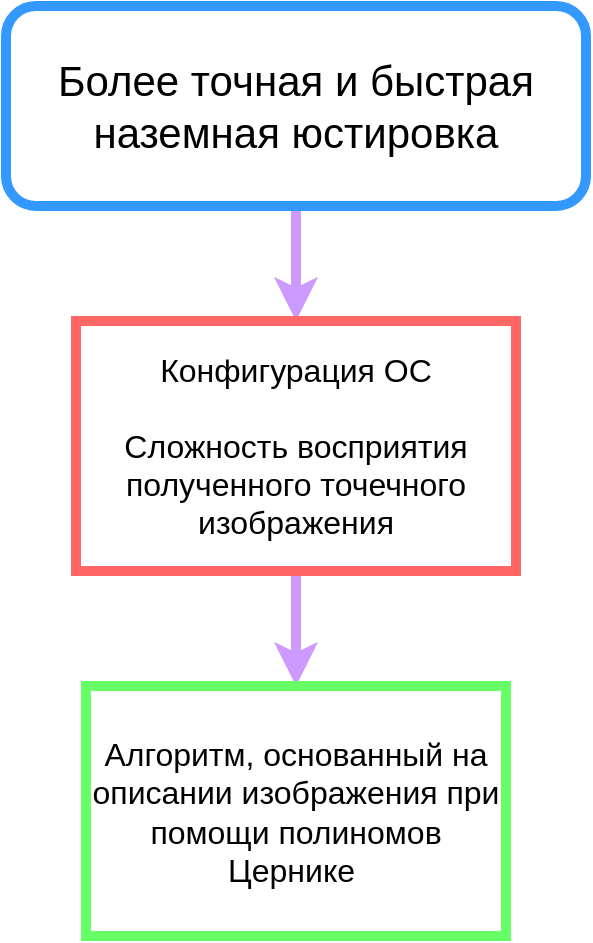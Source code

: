 <mxfile version="12.2.3" type="github" pages="1"><diagram id="xJQXXLM3nD76JwwY-uBe" name="Page-1"><mxGraphModel dx="932" dy="648" grid="1" gridSize="10" guides="1" tooltips="1" connect="1" arrows="1" fold="1" page="1" pageScale="1" pageWidth="827" pageHeight="1169" math="0" shadow="0"><root><mxCell id="0"/><mxCell id="1" parent="0"/><mxCell id="vONPMNRFjSpBQF9ZIG1r-12" value="" style="edgeStyle=orthogonalEdgeStyle;rounded=0;orthogonalLoop=1;jettySize=auto;html=1;strokeColor=#CC99FF;strokeWidth=5;" edge="1" parent="1" source="vONPMNRFjSpBQF9ZIG1r-3" target="vONPMNRFjSpBQF9ZIG1r-4"><mxGeometry relative="1" as="geometry"/></mxCell><mxCell id="vONPMNRFjSpBQF9ZIG1r-3" value="&lt;font style=&quot;font-size: 21px&quot;&gt;Более точная и быстрая &lt;br&gt;наземная юстировка&lt;/font&gt;" style="rounded=1;whiteSpace=wrap;html=1;strokeWidth=5;strokeColor=#3399FF;" vertex="1" parent="1"><mxGeometry x="268" y="20" width="290" height="100" as="geometry"/></mxCell><mxCell id="vONPMNRFjSpBQF9ZIG1r-13" value="" style="edgeStyle=orthogonalEdgeStyle;rounded=0;orthogonalLoop=1;jettySize=auto;html=1;strokeColor=#CC99FF;strokeWidth=5;" edge="1" parent="1" source="vONPMNRFjSpBQF9ZIG1r-4" target="vONPMNRFjSpBQF9ZIG1r-5"><mxGeometry relative="1" as="geometry"/></mxCell><mxCell id="vONPMNRFjSpBQF9ZIG1r-4" value="&lt;font style=&quot;font-size: 16px&quot;&gt;Конфигурация ОС&lt;br&gt;&lt;br&gt;Сложность восприятия полученного точечного изображения&lt;/font&gt;" style="rounded=0;whiteSpace=wrap;html=1;strokeColor=#FF6666;strokeWidth=5;" vertex="1" parent="1"><mxGeometry x="303" y="177.5" width="220" height="125" as="geometry"/></mxCell><mxCell id="vONPMNRFjSpBQF9ZIG1r-5" value="&lt;font style=&quot;font-size: 16px&quot;&gt;Алгоритм, основанный на описании изображения при помощи полиномов Цернике&amp;nbsp;&lt;/font&gt;" style="rounded=0;whiteSpace=wrap;html=1;strokeColor=#66FF66;strokeWidth=5;" vertex="1" parent="1"><mxGeometry x="308" y="360" width="210" height="125" as="geometry"/></mxCell></root></mxGraphModel></diagram></mxfile>
